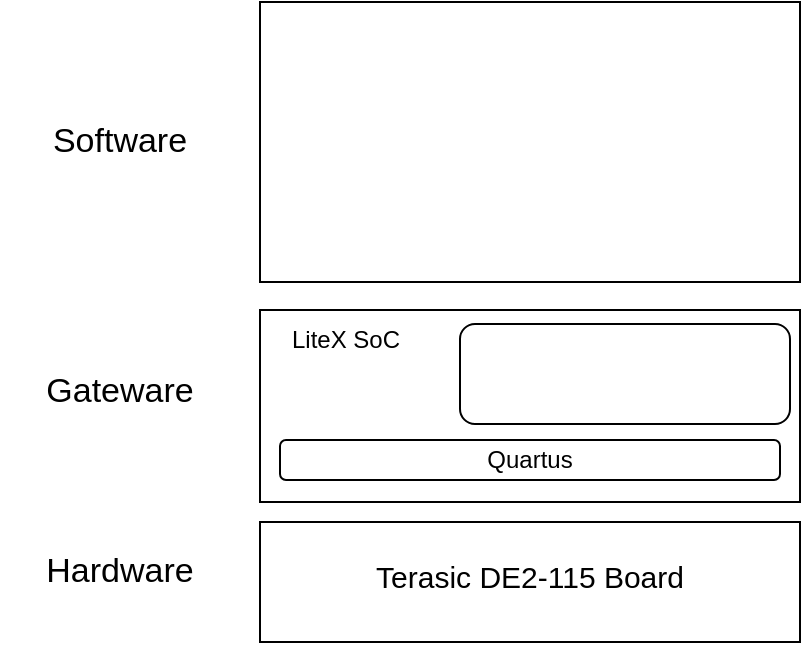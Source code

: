 <mxfile version="22.0.4" type="github">
  <diagram name="Page-1" id="HI1YJ3buInjqBCvJgjDs">
    <mxGraphModel dx="737" dy="1135" grid="1" gridSize="10" guides="1" tooltips="1" connect="1" arrows="1" fold="1" page="1" pageScale="1" pageWidth="850" pageHeight="1100" math="0" shadow="0">
      <root>
        <mxCell id="0" />
        <mxCell id="1" parent="0" />
        <mxCell id="I18DxEgqCckAB1pVpRdH-3" value="" style="rounded=0;whiteSpace=wrap;html=1;" vertex="1" parent="1">
          <mxGeometry x="280" y="150" width="270" height="140" as="geometry" />
        </mxCell>
        <mxCell id="I18DxEgqCckAB1pVpRdH-4" value="" style="rounded=0;whiteSpace=wrap;html=1;" vertex="1" parent="1">
          <mxGeometry x="280" y="304" width="270" height="96" as="geometry" />
        </mxCell>
        <mxCell id="I18DxEgqCckAB1pVpRdH-5" value="&lt;sup&gt;&lt;font style=&quot;font-size: 15px;&quot;&gt;Terasic DE2-115 Board&lt;/font&gt;&lt;/sup&gt;" style="rounded=0;whiteSpace=wrap;html=1;" vertex="1" parent="1">
          <mxGeometry x="280" y="410" width="270" height="60" as="geometry" />
        </mxCell>
        <mxCell id="I18DxEgqCckAB1pVpRdH-6" value="&lt;font style=&quot;font-size: 17px;&quot;&gt;Software&lt;/font&gt;" style="text;html=1;strokeColor=none;fillColor=none;align=center;verticalAlign=middle;whiteSpace=wrap;rounded=0;" vertex="1" parent="1">
          <mxGeometry x="150" y="205" width="120" height="30" as="geometry" />
        </mxCell>
        <mxCell id="I18DxEgqCckAB1pVpRdH-7" value="&lt;font style=&quot;font-size: 17px;&quot;&gt;Gateware&lt;/font&gt;" style="text;html=1;strokeColor=none;fillColor=none;align=center;verticalAlign=middle;whiteSpace=wrap;rounded=0;" vertex="1" parent="1">
          <mxGeometry x="150" y="330" width="120" height="30" as="geometry" />
        </mxCell>
        <mxCell id="I18DxEgqCckAB1pVpRdH-8" value="&lt;font style=&quot;font-size: 17px;&quot;&gt;Hardware&lt;/font&gt;" style="text;html=1;strokeColor=none;fillColor=none;align=center;verticalAlign=middle;whiteSpace=wrap;rounded=0;" vertex="1" parent="1">
          <mxGeometry x="150" y="420" width="120" height="30" as="geometry" />
        </mxCell>
        <mxCell id="I18DxEgqCckAB1pVpRdH-9" value="LiteX SoC" style="text;html=1;strokeColor=none;fillColor=none;align=center;verticalAlign=middle;whiteSpace=wrap;rounded=0;" vertex="1" parent="1">
          <mxGeometry x="280" y="304" width="86" height="30" as="geometry" />
        </mxCell>
        <mxCell id="I18DxEgqCckAB1pVpRdH-10" value="" style="rounded=1;whiteSpace=wrap;html=1;" vertex="1" parent="1">
          <mxGeometry x="380" y="311" width="165" height="50" as="geometry" />
        </mxCell>
        <mxCell id="I18DxEgqCckAB1pVpRdH-11" value="Quartus" style="rounded=1;whiteSpace=wrap;html=1;" vertex="1" parent="1">
          <mxGeometry x="290" y="369" width="250" height="20" as="geometry" />
        </mxCell>
      </root>
    </mxGraphModel>
  </diagram>
</mxfile>
